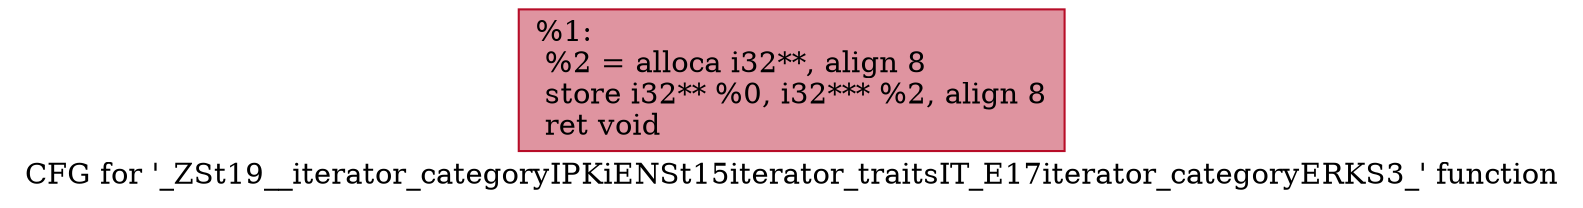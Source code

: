 digraph "CFG for '_ZSt19__iterator_categoryIPKiENSt15iterator_traitsIT_E17iterator_categoryERKS3_' function" {
	label="CFG for '_ZSt19__iterator_categoryIPKiENSt15iterator_traitsIT_E17iterator_categoryERKS3_' function";

	Node0x558b7dd23f40 [shape=record,color="#b70d28ff", style=filled, fillcolor="#b70d2870",label="{%1:\l  %2 = alloca i32**, align 8\l  store i32** %0, i32*** %2, align 8\l  ret void\l}"];
}
